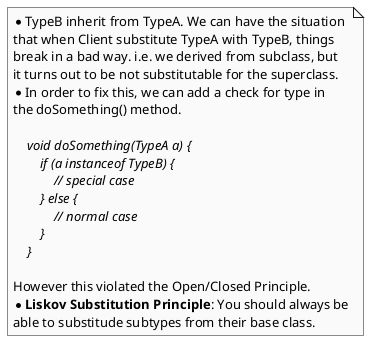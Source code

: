 @startuml
skinparam monochrome true

note as N2
    *TypeB inherit from TypeA. We can have the situation
    that when Client substitute TypeA with TypeB, things
    break in a bad way. i.e. we derived from subclass, but
    it turns out to be not substitutable for the superclass.
    *In order to fix this, we can add a check for type in
    the doSomething() method.

        <i>void doSomething(TypeA a) {
            <i>if (a instanceof TypeB) {
                <i>// special case
            <i>} else {
                <i>// normal case
            <i>}
        <i>}

    However this violated the Open/Closed Principle.
    * <b>Liskov Substitution Principle</b>: You should always be
    able to substitude subtypes from their base class.
end note
@enduml